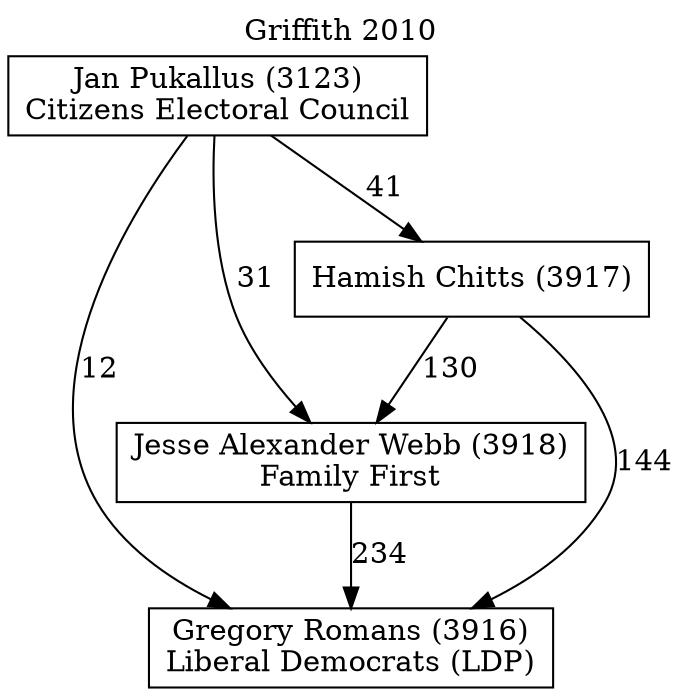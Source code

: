 // House preference flow
digraph "Gregory Romans (3916)_Griffith_2010" {
	graph [label="Griffith 2010" labelloc=t mclimit=10]
	node [shape=box]
	"Gregory Romans (3916)" [label="Gregory Romans (3916)
Liberal Democrats (LDP)"]
	"Jesse Alexander Webb (3918)" [label="Jesse Alexander Webb (3918)
Family First"]
	"Hamish Chitts (3917)" [label="Hamish Chitts (3917)
"]
	"Jan Pukallus (3123)" [label="Jan Pukallus (3123)
Citizens Electoral Council"]
	"Jesse Alexander Webb (3918)" -> "Gregory Romans (3916)" [label=234]
	"Hamish Chitts (3917)" -> "Jesse Alexander Webb (3918)" [label=130]
	"Jan Pukallus (3123)" -> "Hamish Chitts (3917)" [label=41]
	"Hamish Chitts (3917)" -> "Gregory Romans (3916)" [label=144]
	"Jan Pukallus (3123)" -> "Gregory Romans (3916)" [label=12]
	"Jan Pukallus (3123)" -> "Jesse Alexander Webb (3918)" [label=31]
}
